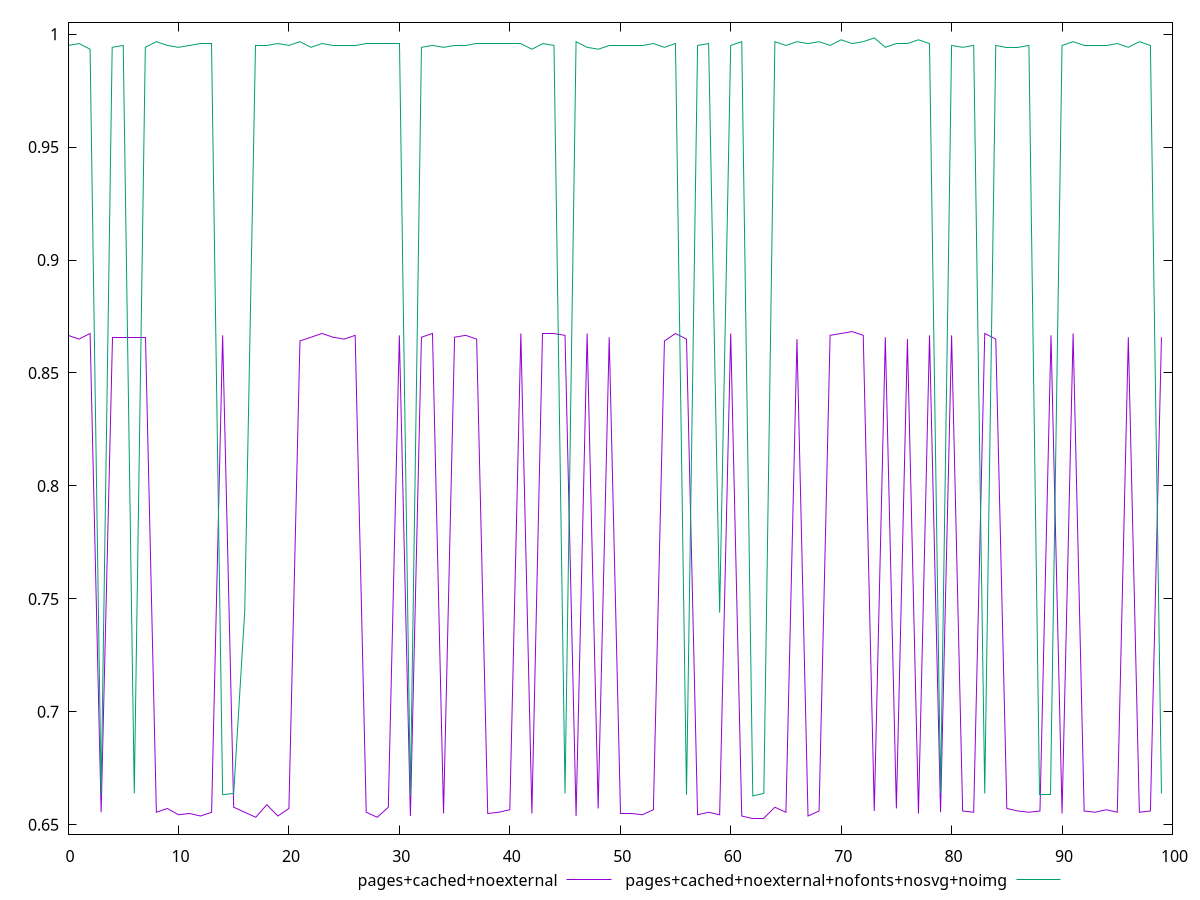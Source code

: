 $_pagesCachedNoexternal <<EOF
0.8666666666666667
0.865
0.8674999999999999
0.6555555555555556
0.8658333333333333
0.8658333333333333
0.8658333333333333
0.8658333333333333
0.6555555555555556
0.6572222222222223
0.6544444444444444
0.655
0.6538888888888889
0.6555555555555556
0.8666666666666667
0.6577777777777778
0.6555555555555556
0.6533333333333333
0.6588888888888889
0.6538888888888889
0.6572222222222223
0.8641666666666666
0.8658333333333333
0.8674999999999999
0.8658333333333333
0.865
0.8666666666666667
0.6555555555555556
0.6533333333333333
0.6577777777777778
0.8666666666666667
0.6538888888888889
0.8658333333333333
0.8674999999999999
0.655
0.8658333333333333
0.8666666666666667
0.865
0.655
0.6555555555555556
0.6566666666666666
0.8674999999999999
0.655
0.8674999999999999
0.8674999999999999
0.8666666666666667
0.6538888888888889
0.8674999999999999
0.6572222222222223
0.8658333333333333
0.655
0.655
0.6544444444444444
0.6566666666666666
0.8641666666666666
0.8674999999999999
0.865
0.6544444444444444
0.6555555555555556
0.6544444444444444
0.8674999999999999
0.6538888888888889
0.6527777777777778
0.6527777777777778
0.6577777777777778
0.6555555555555556
0.865
0.6538888888888889
0.6561111111111111
0.8666666666666667
0.8674999999999999
0.8683333333333333
0.8666666666666667
0.6561111111111111
0.8658333333333333
0.6572222222222223
0.865
0.655
0.8666666666666667
0.6555555555555556
0.8666666666666667
0.6561111111111111
0.6555555555555556
0.8674999999999999
0.865
0.6572222222222223
0.6561111111111111
0.6555555555555556
0.6561111111111111
0.8666666666666667
0.655
0.8674999999999999
0.6561111111111111
0.6555555555555556
0.6566666666666666
0.6555555555555556
0.8658333333333333
0.6555555555555556
0.6561111111111111
0.8658333333333333
EOF
$_pagesCachedNoexternalNofontsNosvgNoimg <<EOF
0.995
0.9958333333333333
0.9933333333333333
0.6633333333333333
0.9941666666666666
0.995
0.6638888888888889
0.9941666666666666
0.9966666666666667
0.995
0.9941666666666666
0.995
0.9958333333333333
0.9958333333333333
0.6633333333333333
0.6638888888888889
0.7444444444444445
0.995
0.995
0.9958333333333333
0.995
0.9966666666666667
0.9941666666666666
0.9958333333333333
0.995
0.995
0.995
0.9958333333333333
0.9958333333333333
0.9958333333333333
0.9958333333333333
0.6627777777777778
0.9941666666666666
0.995
0.9941666666666666
0.995
0.995
0.9958333333333333
0.9958333333333333
0.9958333333333333
0.9958333333333333
0.9958333333333333
0.9933333333333333
0.9958333333333333
0.995
0.6638888888888889
0.9966666666666667
0.9941666666666666
0.9933333333333333
0.995
0.995
0.995
0.995
0.9958333333333333
0.9941666666666666
0.9958333333333333
0.6633333333333333
0.995
0.9958333333333333
0.7438888888888889
0.995
0.9966666666666667
0.6627777777777778
0.6638888888888889
0.9966666666666667
0.995
0.9966666666666667
0.9958333333333333
0.9966666666666667
0.995
0.9975
0.9958333333333333
0.9966666666666667
0.9983333333333333
0.9941666666666666
0.9958333333333333
0.9958333333333333
0.9975
0.9958333333333333
0.6638888888888889
0.995
0.9941666666666666
0.995
0.6638888888888889
0.995
0.9941666666666666
0.9941666666666666
0.995
0.6633333333333333
0.6633333333333333
0.995
0.9966666666666667
0.995
0.995
0.995
0.9958333333333333
0.9941666666666666
0.9966666666666667
0.995
0.6638888888888889
EOF
set key outside below
set terminal pngcairo
set output "report_00004_2020-11-02T20-21-41.718Z/render-blocking-resources/render-blocking-resources_pages+cached+noexternal_pages+cached+noexternal+nofonts+nosvg+noimg.png"
set yrange [0.6458666666666667:1.0052444444444444]
plot $_pagesCachedNoexternal title "pages+cached+noexternal" with line ,$_pagesCachedNoexternalNofontsNosvgNoimg title "pages+cached+noexternal+nofonts+nosvg+noimg" with line ,